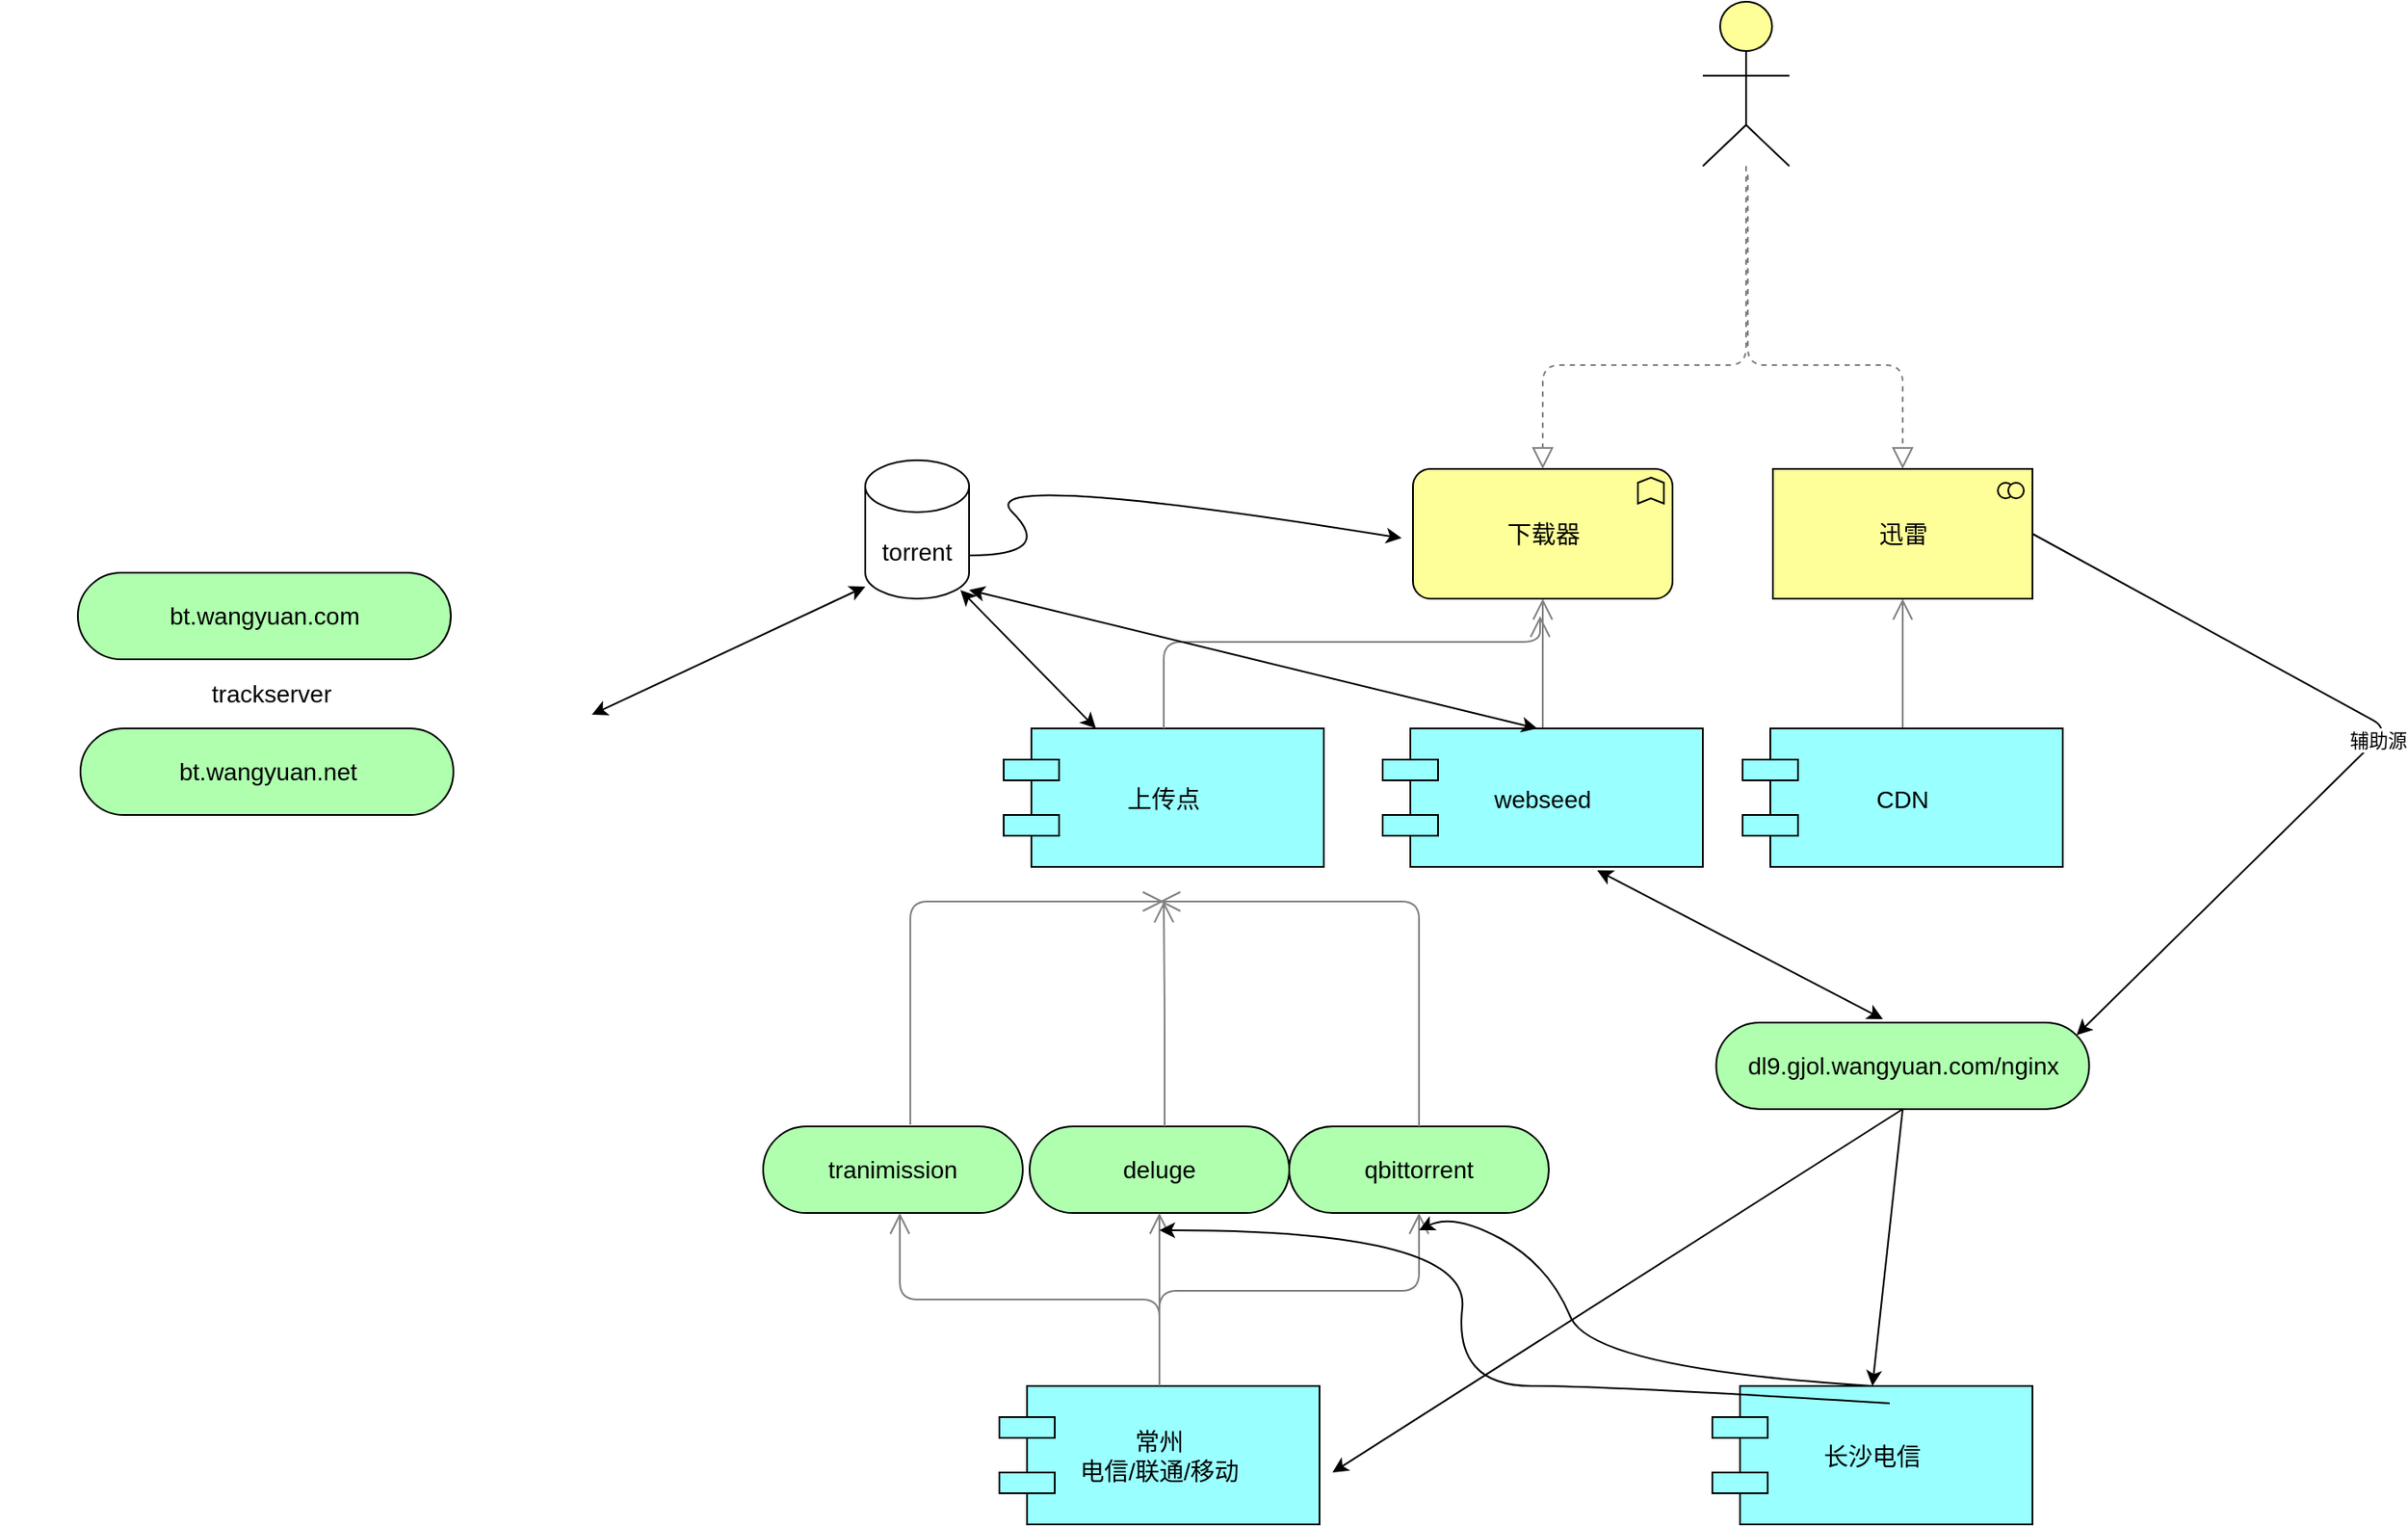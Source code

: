 <mxfile version="14.4.7" type="github">
  <diagram id="6I0OCvxSQrVGMHxT2VVA" name="Page-1">
    <mxGraphModel dx="2272" dy="794" grid="1" gridSize="10" guides="1" tooltips="1" connect="1" arrows="1" fold="1" page="1" pageScale="1" pageWidth="850" pageHeight="1100" math="0" shadow="0">
      <root>
        <mxCell id="0" />
        <mxCell id="1" parent="0" />
        <mxCell id="dKdSaXE48SgPbhcamS2K-39" style="edgeStyle=elbowEdgeStyle;rounded=1;elbow=vertical;html=1;startSize=10;endArrow=open;endFill=0;endSize=10;jettySize=auto;orthogonalLoop=1;strokeColor=#808080;fontSize=14;exitX=0.567;exitY=-0.02;exitPerimeter=0;exitDx=0;exitDy=0;entryX=0.25;entryY=1;entryDx=0;entryDy=0;" parent="1" source="8DcbEUk2njJHqTlelqcG-5" edge="1">
          <mxGeometry relative="1" as="geometry">
            <Array as="points">
              <mxPoint x="90" y="610" />
              <mxPoint x="422" y="670" />
            </Array>
            <mxPoint x="478.75" y="680.35" as="sourcePoint" />
            <mxPoint x="202.5" y="610" as="targetPoint" />
          </mxGeometry>
        </mxCell>
        <mxCell id="dKdSaXE48SgPbhcamS2K-46" style="edgeStyle=elbowEdgeStyle;rounded=1;elbow=vertical;html=1;startSize=10;endArrow=open;endFill=0;endSize=10;jettySize=auto;orthogonalLoop=1;strokeColor=#808080;fontSize=14;" parent="1" source="dKdSaXE48SgPbhcamS2K-47" target="dKdSaXE48SgPbhcamS2K-54" edge="1">
          <mxGeometry relative="1" as="geometry" />
        </mxCell>
        <mxCell id="dKdSaXE48SgPbhcamS2K-47" value="webseed" style="shape=component;align=center;fillColor=#99ffff;gradientColor=none;fontSize=14;" parent="1" vertex="1">
          <mxGeometry x="329" y="510" width="185" height="80" as="geometry" />
        </mxCell>
        <mxCell id="dKdSaXE48SgPbhcamS2K-48" style="edgeStyle=elbowEdgeStyle;rounded=1;elbow=vertical;html=1;startSize=10;endArrow=open;endFill=0;endSize=10;jettySize=auto;orthogonalLoop=1;strokeColor=#808080;fontSize=14;" parent="1" source="dKdSaXE48SgPbhcamS2K-49" target="dKdSaXE48SgPbhcamS2K-55" edge="1">
          <mxGeometry relative="1" as="geometry" />
        </mxCell>
        <mxCell id="dKdSaXE48SgPbhcamS2K-49" value="CDN" style="shape=component;align=center;fillColor=#99ffff;gradientColor=none;fontSize=14;" parent="1" vertex="1">
          <mxGeometry x="537" y="510" width="185" height="80" as="geometry" />
        </mxCell>
        <mxCell id="dKdSaXE48SgPbhcamS2K-54" value="下载器" style="html=1;whiteSpace=wrap;fillColor=#ffff99;shape=mxgraph.archimate3.application;appType=func;archiType=rounded;fontSize=14;" parent="1" vertex="1">
          <mxGeometry x="346.5" y="360" width="150" height="75" as="geometry" />
        </mxCell>
        <mxCell id="dKdSaXE48SgPbhcamS2K-55" value="迅雷" style="html=1;whiteSpace=wrap;fillColor=#ffff99;shape=mxgraph.archimate3.application;appType=collab;archiType=square;fontSize=14;" parent="1" vertex="1">
          <mxGeometry x="554.5" y="360" width="150" height="75" as="geometry" />
        </mxCell>
        <mxCell id="dKdSaXE48SgPbhcamS2K-61" style="edgeStyle=elbowEdgeStyle;rounded=1;elbow=vertical;html=1;dashed=1;startSize=10;endArrow=block;endFill=0;endSize=10;jettySize=auto;orthogonalLoop=1;strokeColor=#808080;fontSize=14;" parent="1" source="dKdSaXE48SgPbhcamS2K-62" target="dKdSaXE48SgPbhcamS2K-54" edge="1">
          <mxGeometry relative="1" as="geometry">
            <Array as="points">
              <mxPoint x="539" y="300" />
            </Array>
          </mxGeometry>
        </mxCell>
        <mxCell id="dKdSaXE48SgPbhcamS2K-62" value="" style="html=1;whiteSpace=wrap;fillColor=#ffff99;shape=mxgraph.archimate3.actor;fontSize=14;" parent="1" vertex="1">
          <mxGeometry x="514" y="90" width="50" height="95" as="geometry" />
        </mxCell>
        <mxCell id="8DcbEUk2njJHqTlelqcG-1" style="edgeStyle=elbowEdgeStyle;rounded=1;elbow=vertical;html=1;dashed=1;startSize=10;endArrow=block;endFill=0;endSize=10;jettySize=auto;orthogonalLoop=1;strokeColor=#808080;fontSize=14;" edge="1" parent="1" target="dKdSaXE48SgPbhcamS2K-55">
          <mxGeometry relative="1" as="geometry">
            <mxPoint x="540" y="190" as="sourcePoint" />
            <mxPoint x="431.5" y="370" as="targetPoint" />
            <Array as="points">
              <mxPoint x="490" y="300" />
            </Array>
          </mxGeometry>
        </mxCell>
        <mxCell id="8DcbEUk2njJHqTlelqcG-2" value="上传点" style="shape=component;align=center;fillColor=#99ffff;gradientColor=none;fontSize=14;" vertex="1" parent="1">
          <mxGeometry x="110" y="510" width="185" height="80" as="geometry" />
        </mxCell>
        <mxCell id="8DcbEUk2njJHqTlelqcG-3" style="edgeStyle=elbowEdgeStyle;rounded=1;elbow=vertical;html=1;startSize=10;endArrow=open;endFill=0;endSize=10;jettySize=auto;orthogonalLoop=1;strokeColor=#808080;fontSize=14;exitX=0.5;exitY=0;exitDx=0;exitDy=0;" edge="1" parent="1" source="8DcbEUk2njJHqTlelqcG-2">
          <mxGeometry relative="1" as="geometry">
            <mxPoint x="431.5" y="520" as="sourcePoint" />
            <mxPoint x="420" y="445" as="targetPoint" />
            <Array as="points">
              <mxPoint x="420" y="460" />
              <mxPoint x="290" y="470" />
            </Array>
          </mxGeometry>
        </mxCell>
        <mxCell id="8DcbEUk2njJHqTlelqcG-5" value="tranimission" style="html=1;whiteSpace=wrap;fillColor=#AFFFAF;shape=mxgraph.archimate3.service;fontSize=14;" vertex="1" parent="1">
          <mxGeometry x="-29" y="740" width="150" height="50" as="geometry" />
        </mxCell>
        <mxCell id="8DcbEUk2njJHqTlelqcG-6" value="deluge" style="html=1;whiteSpace=wrap;fillColor=#AFFFAF;shape=mxgraph.archimate3.service;fontSize=14;" vertex="1" parent="1">
          <mxGeometry x="125" y="740" width="150" height="50" as="geometry" />
        </mxCell>
        <mxCell id="8DcbEUk2njJHqTlelqcG-7" value="qbittorrent" style="html=1;whiteSpace=wrap;fillColor=#AFFFAF;shape=mxgraph.archimate3.service;fontSize=14;" vertex="1" parent="1">
          <mxGeometry x="275" y="740" width="150" height="50" as="geometry" />
        </mxCell>
        <mxCell id="8DcbEUk2njJHqTlelqcG-11" style="edgeStyle=elbowEdgeStyle;rounded=1;elbow=vertical;html=1;startSize=10;endArrow=open;endFill=0;endSize=10;jettySize=auto;orthogonalLoop=1;strokeColor=#808080;fontSize=14;entryX=0.25;entryY=1;entryDx=0;entryDy=0;" edge="1" parent="1">
          <mxGeometry relative="1" as="geometry">
            <Array as="points" />
            <mxPoint x="203" y="740" as="sourcePoint" />
            <mxPoint x="202.5" y="610" as="targetPoint" />
          </mxGeometry>
        </mxCell>
        <mxCell id="8DcbEUk2njJHqTlelqcG-12" style="edgeStyle=elbowEdgeStyle;rounded=1;elbow=vertical;html=1;startSize=10;endArrow=open;endFill=0;endSize=10;jettySize=auto;orthogonalLoop=1;strokeColor=#808080;fontSize=14;exitX=0.5;exitY=0;exitDx=0;exitDy=0;exitPerimeter=0;" edge="1" parent="1" source="8DcbEUk2njJHqTlelqcG-7">
          <mxGeometry relative="1" as="geometry">
            <Array as="points">
              <mxPoint x="200" y="610" />
              <mxPoint x="442" y="690" />
            </Array>
            <mxPoint x="170" y="740" as="sourcePoint" />
            <mxPoint x="200" y="610" as="targetPoint" />
          </mxGeometry>
        </mxCell>
        <mxCell id="8DcbEUk2njJHqTlelqcG-13" value="常州&#xa;电信/联通/移动" style="shape=component;align=center;fillColor=#99ffff;gradientColor=none;fontSize=14;" vertex="1" parent="1">
          <mxGeometry x="107.5" y="890" width="185" height="80" as="geometry" />
        </mxCell>
        <mxCell id="8DcbEUk2njJHqTlelqcG-14" value="长沙电信" style="shape=component;align=center;fillColor=#99ffff;gradientColor=none;fontSize=14;" vertex="1" parent="1">
          <mxGeometry x="519.5" y="890" width="185" height="80" as="geometry" />
        </mxCell>
        <mxCell id="8DcbEUk2njJHqTlelqcG-15" style="edgeStyle=elbowEdgeStyle;rounded=1;elbow=vertical;html=1;startSize=10;endArrow=open;endFill=0;endSize=10;jettySize=auto;orthogonalLoop=1;strokeColor=#808080;fontSize=14;entryX=0.25;entryY=1;entryDx=0;entryDy=0;exitX=0.5;exitY=0;exitDx=0;exitDy=0;" edge="1" parent="1" source="8DcbEUk2njJHqTlelqcG-13">
          <mxGeometry relative="1" as="geometry">
            <Array as="points" />
            <mxPoint x="50.5" y="920" as="sourcePoint" />
            <mxPoint x="50" y="790" as="targetPoint" />
          </mxGeometry>
        </mxCell>
        <mxCell id="8DcbEUk2njJHqTlelqcG-17" style="edgeStyle=elbowEdgeStyle;rounded=1;elbow=vertical;html=1;startSize=10;endArrow=open;endFill=0;endSize=10;jettySize=auto;orthogonalLoop=1;strokeColor=#808080;fontSize=14;entryX=0.5;entryY=1;entryDx=0;entryDy=0;exitX=0.5;exitY=0;exitDx=0;exitDy=0;entryPerimeter=0;" edge="1" parent="1" source="8DcbEUk2njJHqTlelqcG-13" target="8DcbEUk2njJHqTlelqcG-6">
          <mxGeometry relative="1" as="geometry">
            <Array as="points">
              <mxPoint x="140" y="825" />
            </Array>
            <mxPoint x="202.5" y="850" as="sourcePoint" />
            <mxPoint x="60" y="800" as="targetPoint" />
          </mxGeometry>
        </mxCell>
        <mxCell id="8DcbEUk2njJHqTlelqcG-18" style="edgeStyle=elbowEdgeStyle;rounded=1;elbow=vertical;html=1;startSize=10;endArrow=open;endFill=0;endSize=10;jettySize=auto;orthogonalLoop=1;strokeColor=#808080;fontSize=14;" edge="1" parent="1" target="8DcbEUk2njJHqTlelqcG-7">
          <mxGeometry relative="1" as="geometry">
            <Array as="points">
              <mxPoint x="150" y="835" />
            </Array>
            <mxPoint x="200" y="890" as="sourcePoint" />
            <mxPoint x="210" y="800" as="targetPoint" />
          </mxGeometry>
        </mxCell>
        <mxCell id="8DcbEUk2njJHqTlelqcG-20" value="" style="curved=1;endArrow=classic;html=1;exitX=0.5;exitY=0;exitDx=0;exitDy=0;" edge="1" parent="1" source="8DcbEUk2njJHqTlelqcG-14">
          <mxGeometry width="50" height="50" relative="1" as="geometry">
            <mxPoint x="590" y="730" as="sourcePoint" />
            <mxPoint x="350" y="800" as="targetPoint" />
            <Array as="points">
              <mxPoint x="450" y="880" />
              <mxPoint x="425" y="820" />
              <mxPoint x="370" y="790" />
            </Array>
          </mxGeometry>
        </mxCell>
        <mxCell id="8DcbEUk2njJHqTlelqcG-21" value="" style="curved=1;endArrow=classic;html=1;exitX=0.5;exitY=0;exitDx=0;exitDy=0;" edge="1" parent="1">
          <mxGeometry width="50" height="50" relative="1" as="geometry">
            <mxPoint x="622" y="900" as="sourcePoint" />
            <mxPoint x="200" y="800" as="targetPoint" />
            <Array as="points">
              <mxPoint x="460" y="890" />
              <mxPoint x="370" y="890" />
              <mxPoint x="380" y="800" />
            </Array>
          </mxGeometry>
        </mxCell>
        <mxCell id="8DcbEUk2njJHqTlelqcG-23" value="dl9.gjol.wangyuan.com/nginx" style="html=1;whiteSpace=wrap;fillColor=#AFFFAF;shape=mxgraph.archimate3.service;fontSize=14;" vertex="1" parent="1">
          <mxGeometry x="521.75" y="680" width="215.5" height="50" as="geometry" />
        </mxCell>
        <mxCell id="8DcbEUk2njJHqTlelqcG-28" value="tlf&amp;nbsp;" style="endArrow=classic;html=1;exitX=1;exitY=0.5;exitDx=0;exitDy=0;exitPerimeter=0;entryX=0;entryY=0;entryDx=208.25;entryDy=7.25;entryPerimeter=0;" edge="1" parent="1" source="dKdSaXE48SgPbhcamS2K-55" target="8DcbEUk2njJHqTlelqcG-23">
          <mxGeometry relative="1" as="geometry">
            <mxPoint x="870" y="610" as="sourcePoint" />
            <mxPoint x="850" y="670" as="targetPoint" />
            <Array as="points">
              <mxPoint x="910" y="510" />
            </Array>
          </mxGeometry>
        </mxCell>
        <mxCell id="8DcbEUk2njJHqTlelqcG-29" value="辅助源" style="edgeLabel;resizable=0;html=1;align=center;verticalAlign=middle;" connectable="0" vertex="1" parent="8DcbEUk2njJHqTlelqcG-28">
          <mxGeometry relative="1" as="geometry" />
        </mxCell>
        <mxCell id="8DcbEUk2njJHqTlelqcG-30" value="" style="endArrow=classic;html=1;entryX=0.5;entryY=0;entryDx=0;entryDy=0;exitX=0.5;exitY=1;exitDx=0;exitDy=0;exitPerimeter=0;" edge="1" parent="1" source="8DcbEUk2njJHqTlelqcG-23" target="8DcbEUk2njJHqTlelqcG-14">
          <mxGeometry width="50" height="50" relative="1" as="geometry">
            <mxPoint x="590" y="730" as="sourcePoint" />
            <mxPoint x="640" y="680" as="targetPoint" />
          </mxGeometry>
        </mxCell>
        <mxCell id="8DcbEUk2njJHqTlelqcG-31" value="" style="endArrow=classic;html=1;exitX=0.5;exitY=1;exitDx=0;exitDy=0;exitPerimeter=0;" edge="1" parent="1" source="8DcbEUk2njJHqTlelqcG-23">
          <mxGeometry width="50" height="50" relative="1" as="geometry">
            <mxPoint x="639.5" y="740" as="sourcePoint" />
            <mxPoint x="300" y="940" as="targetPoint" />
          </mxGeometry>
        </mxCell>
        <mxCell id="8DcbEUk2njJHqTlelqcG-33" value="bt.wangyuan.com" style="html=1;whiteSpace=wrap;fillColor=#AFFFAF;shape=mxgraph.archimate3.service;fontSize=14;" vertex="1" parent="1">
          <mxGeometry x="-425" y="420" width="215.5" height="50" as="geometry" />
        </mxCell>
        <mxCell id="8DcbEUk2njJHqTlelqcG-34" value="bt.wangyuan.net" style="html=1;whiteSpace=wrap;fillColor=#AFFFAF;shape=mxgraph.archimate3.service;fontSize=14;" vertex="1" parent="1">
          <mxGeometry x="-423.5" y="510" width="215.5" height="50" as="geometry" />
        </mxCell>
        <mxCell id="8DcbEUk2njJHqTlelqcG-35" value="" style="whiteSpace=wrap;html=1;strokeColor=none;strokeWidth=1;fontSize=14;fillColor=none;" vertex="1" parent="1">
          <mxGeometry x="-470" y="420" width="340" height="150" as="geometry" />
        </mxCell>
        <mxCell id="8DcbEUk2njJHqTlelqcG-36" value="trackserver" style="text;html=1;strokeColor=none;fillColor=none;align=center;verticalAlign=middle;whiteSpace=wrap;rounded=0;fontSize=14;" vertex="1" parent="1">
          <mxGeometry x="-333" y="480" width="40" height="20" as="geometry" />
        </mxCell>
        <mxCell id="8DcbEUk2njJHqTlelqcG-37" value="torrent" style="shape=cylinder3;whiteSpace=wrap;html=1;boundedLbl=1;backgroundOutline=1;size=15;strokeWidth=1;fillColor=none;fontSize=14;" vertex="1" parent="1">
          <mxGeometry x="30" y="355" width="60" height="80" as="geometry" />
        </mxCell>
        <mxCell id="8DcbEUk2njJHqTlelqcG-38" value="" style="curved=1;endArrow=classic;html=1;fontSize=14;" edge="1" parent="1">
          <mxGeometry width="50" height="50" relative="1" as="geometry">
            <mxPoint x="90" y="410" as="sourcePoint" />
            <mxPoint x="340" y="400" as="targetPoint" />
            <Array as="points">
              <mxPoint x="140" y="410" />
              <mxPoint x="90" y="360" />
            </Array>
          </mxGeometry>
        </mxCell>
        <mxCell id="8DcbEUk2njJHqTlelqcG-41" value="" style="endArrow=classic;startArrow=classic;html=1;fontSize=14;" edge="1" parent="1" source="8DcbEUk2njJHqTlelqcG-2">
          <mxGeometry width="50" height="50" relative="1" as="geometry">
            <mxPoint x="35" y="480" as="sourcePoint" />
            <mxPoint x="85" y="430" as="targetPoint" />
          </mxGeometry>
        </mxCell>
        <mxCell id="8DcbEUk2njJHqTlelqcG-43" value="" style="endArrow=classic;startArrow=classic;html=1;fontSize=14;entryX=1.006;entryY=0.547;entryDx=0;entryDy=0;entryPerimeter=0;exitX=0;exitY=0.913;exitDx=0;exitDy=0;exitPerimeter=0;" edge="1" parent="1" source="8DcbEUk2njJHqTlelqcG-37" target="8DcbEUk2njJHqTlelqcG-35">
          <mxGeometry width="50" height="50" relative="1" as="geometry">
            <mxPoint x="60" y="440" as="sourcePoint" />
            <mxPoint x="95" y="440" as="targetPoint" />
          </mxGeometry>
        </mxCell>
        <mxCell id="8DcbEUk2njJHqTlelqcG-45" value="" style="endArrow=classic;startArrow=classic;html=1;fontSize=14;exitX=0.447;exitY=-0.04;exitDx=0;exitDy=0;exitPerimeter=0;entryX=0.67;entryY=1.025;entryDx=0;entryDy=0;entryPerimeter=0;" edge="1" parent="1" source="8DcbEUk2njJHqTlelqcG-23" target="dKdSaXE48SgPbhcamS2K-47">
          <mxGeometry width="50" height="50" relative="1" as="geometry">
            <mxPoint x="173.333" y="520" as="sourcePoint" />
            <mxPoint x="473.957" y="610" as="targetPoint" />
          </mxGeometry>
        </mxCell>
        <mxCell id="8DcbEUk2njJHqTlelqcG-46" value="" style="endArrow=classic;startArrow=classic;html=1;fontSize=14;" edge="1" parent="1">
          <mxGeometry width="50" height="50" relative="1" as="geometry">
            <mxPoint x="418.333" y="510" as="sourcePoint" />
            <mxPoint x="90" y="430" as="targetPoint" />
          </mxGeometry>
        </mxCell>
      </root>
    </mxGraphModel>
  </diagram>
</mxfile>
